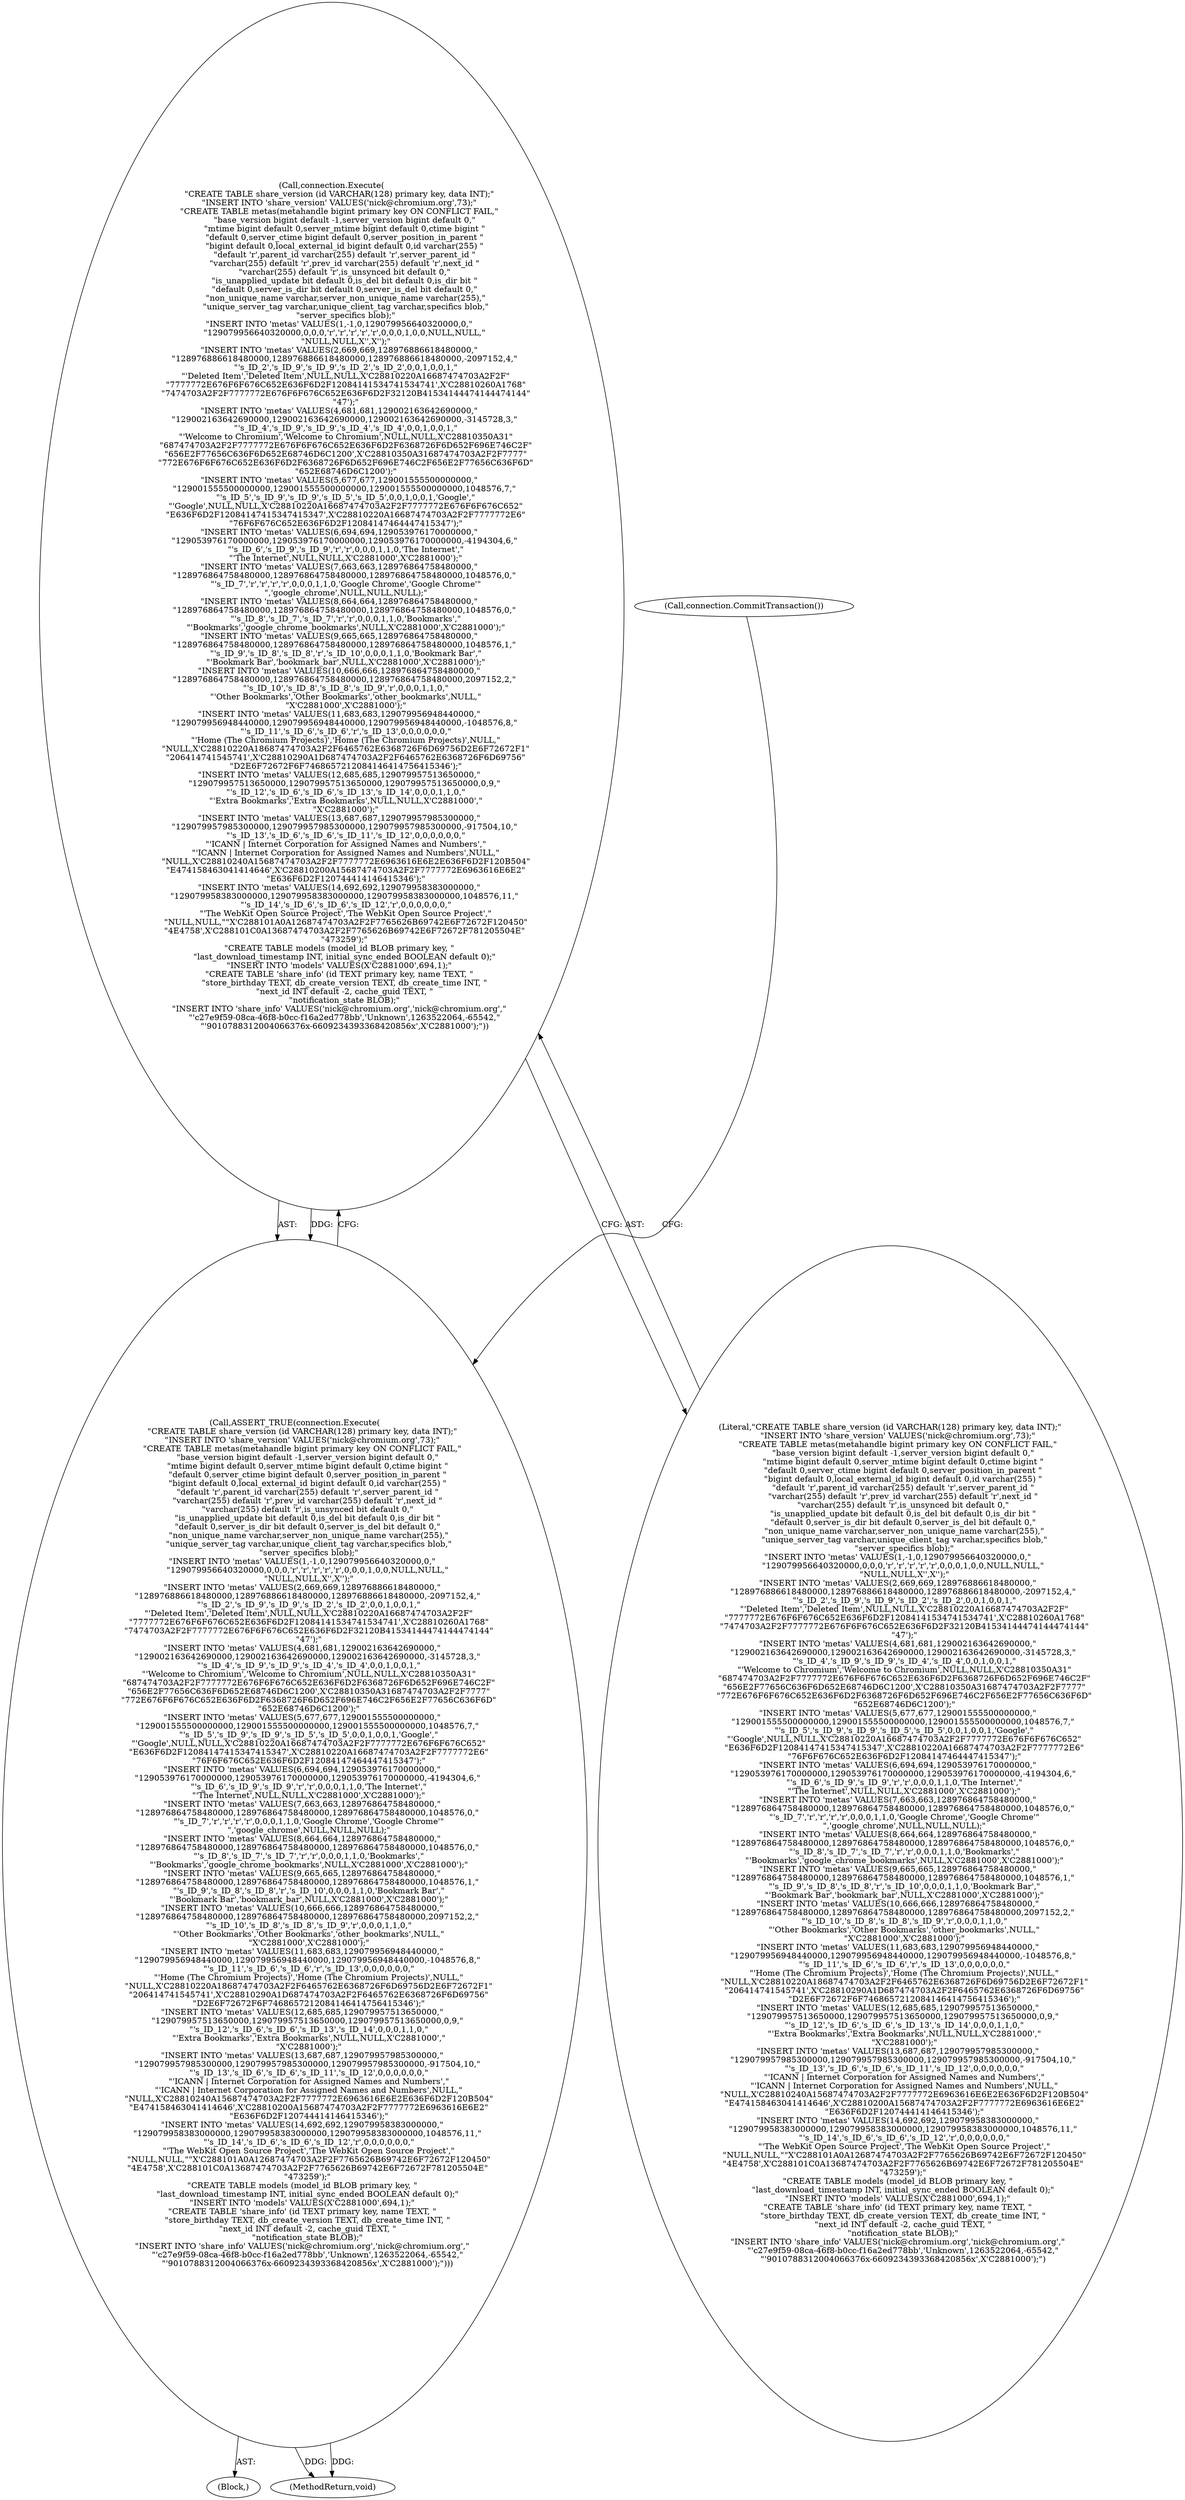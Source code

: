 digraph "0_Chrome_19190765882e272a6a2162c89acdb29110f7e3cf_36@API" {
"1000109" [label="(Call,connection.Execute(\n      \"CREATE TABLE share_version (id VARCHAR(128) primary key, data INT);\"\n      \"INSERT INTO 'share_version' VALUES('nick@chromium.org',73);\"\n      \"CREATE TABLE metas(metahandle bigint primary key ON CONFLICT FAIL,\"\n          \"base_version bigint default -1,server_version bigint default 0,\"\n          \"mtime bigint default 0,server_mtime bigint default 0,ctime bigint \"\n          \"default 0,server_ctime bigint default 0,server_position_in_parent \"\n          \"bigint default 0,local_external_id bigint default 0,id varchar(255) \"\n          \"default 'r',parent_id varchar(255) default 'r',server_parent_id \"\n          \"varchar(255) default 'r',prev_id varchar(255) default 'r',next_id \"\n          \"varchar(255) default 'r',is_unsynced bit default 0,\"\n          \"is_unapplied_update bit default 0,is_del bit default 0,is_dir bit \"\n          \"default 0,server_is_dir bit default 0,server_is_del bit default 0,\"\n           \"non_unique_name varchar,server_non_unique_name varchar(255),\"\n           \"unique_server_tag varchar,unique_client_tag varchar,specifics blob,\"\n           \"server_specifics blob);\"\n      \"INSERT INTO 'metas' VALUES(1,-1,0,129079956640320000,0,\"\n          \"129079956640320000,0,0,0,'r','r','r','r','r',0,0,0,1,0,0,NULL,NULL,\"\n           \"NULL,NULL,X'',X'');\"\n      \"INSERT INTO 'metas' VALUES(2,669,669,128976886618480000,\"\n          \"128976886618480000,128976886618480000,128976886618480000,-2097152,4,\"\n           \"'s_ID_2','s_ID_9','s_ID_9','s_ID_2','s_ID_2',0,0,1,0,0,1,\"\n           \"'Deleted Item','Deleted Item',NULL,NULL,X'C28810220A16687474703A2F2F\"\n           \"7777772E676F6F676C652E636F6D2F12084141534741534741',X'C28810260A1768\"\n           \"7474703A2F2F7777772E676F6F676C652E636F6D2F32120B41534144474144474144\"\n           \"47');\"\n      \"INSERT INTO 'metas' VALUES(4,681,681,129002163642690000,\"\n          \"129002163642690000,129002163642690000,129002163642690000,-3145728,3,\"\n           \"'s_ID_4','s_ID_9','s_ID_9','s_ID_4','s_ID_4',0,0,1,0,0,1,\"\n           \"'Welcome to Chromium','Welcome to Chromium',NULL,NULL,X'C28810350A31\"\n           \"687474703A2F2F7777772E676F6F676C652E636F6D2F6368726F6D652F696E746C2F\"\n           \"656E2F77656C636F6D652E68746D6C1200',X'C28810350A31687474703A2F2F7777\"\n           \"772E676F6F676C652E636F6D2F6368726F6D652F696E746C2F656E2F77656C636F6D\"\n           \"652E68746D6C1200');\"\n      \"INSERT INTO 'metas' VALUES(5,677,677,129001555500000000,\"\n          \"129001555500000000,129001555500000000,129001555500000000,1048576,7,\"\n           \"'s_ID_5','s_ID_9','s_ID_9','s_ID_5','s_ID_5',0,0,1,0,0,1,'Google',\"\n           \"'Google',NULL,NULL,X'C28810220A16687474703A2F2F7777772E676F6F676C652\"\n           \"E636F6D2F12084147415347415347',X'C28810220A16687474703A2F2F7777772E6\"\n           \"76F6F676C652E636F6D2F12084147464447415347');\"\n      \"INSERT INTO 'metas' VALUES(6,694,694,129053976170000000,\"\n          \"129053976170000000,129053976170000000,129053976170000000,-4194304,6,\"\n           \"'s_ID_6','s_ID_9','s_ID_9','r','r',0,0,0,1,1,0,'The Internet',\"\n           \"'The Internet',NULL,NULL,X'C2881000',X'C2881000');\"\n      \"INSERT INTO 'metas' VALUES(7,663,663,128976864758480000,\"\n          \"128976864758480000,128976864758480000,128976864758480000,1048576,0,\"\n           \"'s_ID_7','r','r','r','r',0,0,0,1,1,0,'Google Chrome','Google Chrome'\"\n           \",'google_chrome',NULL,NULL,NULL);\"\n      \"INSERT INTO 'metas' VALUES(8,664,664,128976864758480000,\"\n          \"128976864758480000,128976864758480000,128976864758480000,1048576,0,\"\n           \"'s_ID_8','s_ID_7','s_ID_7','r','r',0,0,0,1,1,0,'Bookmarks',\"\n           \"'Bookmarks','google_chrome_bookmarks',NULL,X'C2881000',X'C2881000');\"\n      \"INSERT INTO 'metas' VALUES(9,665,665,128976864758480000,\"\n          \"128976864758480000,128976864758480000,128976864758480000,1048576,1,\"\n           \"'s_ID_9','s_ID_8','s_ID_8','r','s_ID_10',0,0,0,1,1,0,'Bookmark Bar',\"\n           \"'Bookmark Bar','bookmark_bar',NULL,X'C2881000',X'C2881000');\"\n      \"INSERT INTO 'metas' VALUES(10,666,666,128976864758480000,\"\n          \"128976864758480000,128976864758480000,128976864758480000,2097152,2,\"\n           \"'s_ID_10','s_ID_8','s_ID_8','s_ID_9','r',0,0,0,1,1,0,\"\n           \"'Other Bookmarks','Other Bookmarks','other_bookmarks',NULL,\"\n           \"X'C2881000',X'C2881000');\"\n      \"INSERT INTO 'metas' VALUES(11,683,683,129079956948440000,\"\n          \"129079956948440000,129079956948440000,129079956948440000,-1048576,8,\"\n           \"'s_ID_11','s_ID_6','s_ID_6','r','s_ID_13',0,0,0,0,0,0,\"\n           \"'Home (The Chromium Projects)','Home (The Chromium Projects)',NULL,\"\n           \"NULL,X'C28810220A18687474703A2F2F6465762E6368726F6D69756D2E6F72672F1\"\n           \"206414741545741',X'C28810290A1D687474703A2F2F6465762E6368726F6D69756\"\n           \"D2E6F72672F6F7468657212084146414756415346');\"\n      \"INSERT INTO 'metas' VALUES(12,685,685,129079957513650000,\"\n          \"129079957513650000,129079957513650000,129079957513650000,0,9,\"\n           \"'s_ID_12','s_ID_6','s_ID_6','s_ID_13','s_ID_14',0,0,0,1,1,0,\"\n           \"'Extra Bookmarks','Extra Bookmarks',NULL,NULL,X'C2881000',\"\n           \"X'C2881000');\"\n      \"INSERT INTO 'metas' VALUES(13,687,687,129079957985300000,\"\n          \"129079957985300000,129079957985300000,129079957985300000,-917504,10,\"\n           \"'s_ID_13','s_ID_6','s_ID_6','s_ID_11','s_ID_12',0,0,0,0,0,0,\"\n           \"'ICANN | Internet Corporation for Assigned Names and Numbers',\"\n           \"'ICANN | Internet Corporation for Assigned Names and Numbers',NULL,\"\n           \"NULL,X'C28810240A15687474703A2F2F7777772E6963616E6E2E636F6D2F120B504\"\n           \"E474158463041414646',X'C28810200A15687474703A2F2F7777772E6963616E6E2\"\n           \"E636F6D2F120744414146415346');\"\n      \"INSERT INTO 'metas' VALUES(14,692,692,129079958383000000,\"\n          \"129079958383000000,129079958383000000,129079958383000000,1048576,11,\"\n           \"'s_ID_14','s_ID_6','s_ID_6','s_ID_12','r',0,0,0,0,0,0,\"\n           \"'The WebKit Open Source Project','The WebKit Open Source Project',\"\n           \"NULL,NULL,\"\"X'C288101A0A12687474703A2F2F7765626B69742E6F72672F120450\"\n          \"4E4758',X'C288101C0A13687474703A2F2F7765626B69742E6F72672F781205504E\"\n          \"473259');\"\n      \"CREATE TABLE models (model_id BLOB primary key, \"\n          \"last_download_timestamp INT, initial_sync_ended BOOLEAN default 0);\"\n      \"INSERT INTO 'models' VALUES(X'C2881000',694,1);\"\n      \"CREATE TABLE 'share_info' (id TEXT primary key, name TEXT, \"\n          \"store_birthday TEXT, db_create_version TEXT, db_create_time INT, \"\n          \"next_id INT default -2, cache_guid TEXT, \"\n          \"notification_state BLOB);\"\n      \"INSERT INTO 'share_info' VALUES('nick@chromium.org','nick@chromium.org',\"\n          \"'c27e9f59-08ca-46f8-b0cc-f16a2ed778bb','Unknown',1263522064,-65542,\"\n          \"'9010788312004066376x-6609234393368420856x',X'C2881000');\"))"];
"1000108" [label="(Call,ASSERT_TRUE(connection.Execute(\n      \"CREATE TABLE share_version (id VARCHAR(128) primary key, data INT);\"\n      \"INSERT INTO 'share_version' VALUES('nick@chromium.org',73);\"\n      \"CREATE TABLE metas(metahandle bigint primary key ON CONFLICT FAIL,\"\n          \"base_version bigint default -1,server_version bigint default 0,\"\n          \"mtime bigint default 0,server_mtime bigint default 0,ctime bigint \"\n          \"default 0,server_ctime bigint default 0,server_position_in_parent \"\n          \"bigint default 0,local_external_id bigint default 0,id varchar(255) \"\n          \"default 'r',parent_id varchar(255) default 'r',server_parent_id \"\n          \"varchar(255) default 'r',prev_id varchar(255) default 'r',next_id \"\n          \"varchar(255) default 'r',is_unsynced bit default 0,\"\n          \"is_unapplied_update bit default 0,is_del bit default 0,is_dir bit \"\n          \"default 0,server_is_dir bit default 0,server_is_del bit default 0,\"\n           \"non_unique_name varchar,server_non_unique_name varchar(255),\"\n           \"unique_server_tag varchar,unique_client_tag varchar,specifics blob,\"\n           \"server_specifics blob);\"\n      \"INSERT INTO 'metas' VALUES(1,-1,0,129079956640320000,0,\"\n          \"129079956640320000,0,0,0,'r','r','r','r','r',0,0,0,1,0,0,NULL,NULL,\"\n           \"NULL,NULL,X'',X'');\"\n      \"INSERT INTO 'metas' VALUES(2,669,669,128976886618480000,\"\n          \"128976886618480000,128976886618480000,128976886618480000,-2097152,4,\"\n           \"'s_ID_2','s_ID_9','s_ID_9','s_ID_2','s_ID_2',0,0,1,0,0,1,\"\n           \"'Deleted Item','Deleted Item',NULL,NULL,X'C28810220A16687474703A2F2F\"\n           \"7777772E676F6F676C652E636F6D2F12084141534741534741',X'C28810260A1768\"\n           \"7474703A2F2F7777772E676F6F676C652E636F6D2F32120B41534144474144474144\"\n           \"47');\"\n      \"INSERT INTO 'metas' VALUES(4,681,681,129002163642690000,\"\n          \"129002163642690000,129002163642690000,129002163642690000,-3145728,3,\"\n           \"'s_ID_4','s_ID_9','s_ID_9','s_ID_4','s_ID_4',0,0,1,0,0,1,\"\n           \"'Welcome to Chromium','Welcome to Chromium',NULL,NULL,X'C28810350A31\"\n           \"687474703A2F2F7777772E676F6F676C652E636F6D2F6368726F6D652F696E746C2F\"\n           \"656E2F77656C636F6D652E68746D6C1200',X'C28810350A31687474703A2F2F7777\"\n           \"772E676F6F676C652E636F6D2F6368726F6D652F696E746C2F656E2F77656C636F6D\"\n           \"652E68746D6C1200');\"\n      \"INSERT INTO 'metas' VALUES(5,677,677,129001555500000000,\"\n          \"129001555500000000,129001555500000000,129001555500000000,1048576,7,\"\n           \"'s_ID_5','s_ID_9','s_ID_9','s_ID_5','s_ID_5',0,0,1,0,0,1,'Google',\"\n           \"'Google',NULL,NULL,X'C28810220A16687474703A2F2F7777772E676F6F676C652\"\n           \"E636F6D2F12084147415347415347',X'C28810220A16687474703A2F2F7777772E6\"\n           \"76F6F676C652E636F6D2F12084147464447415347');\"\n      \"INSERT INTO 'metas' VALUES(6,694,694,129053976170000000,\"\n          \"129053976170000000,129053976170000000,129053976170000000,-4194304,6,\"\n           \"'s_ID_6','s_ID_9','s_ID_9','r','r',0,0,0,1,1,0,'The Internet',\"\n           \"'The Internet',NULL,NULL,X'C2881000',X'C2881000');\"\n      \"INSERT INTO 'metas' VALUES(7,663,663,128976864758480000,\"\n          \"128976864758480000,128976864758480000,128976864758480000,1048576,0,\"\n           \"'s_ID_7','r','r','r','r',0,0,0,1,1,0,'Google Chrome','Google Chrome'\"\n           \",'google_chrome',NULL,NULL,NULL);\"\n      \"INSERT INTO 'metas' VALUES(8,664,664,128976864758480000,\"\n          \"128976864758480000,128976864758480000,128976864758480000,1048576,0,\"\n           \"'s_ID_8','s_ID_7','s_ID_7','r','r',0,0,0,1,1,0,'Bookmarks',\"\n           \"'Bookmarks','google_chrome_bookmarks',NULL,X'C2881000',X'C2881000');\"\n      \"INSERT INTO 'metas' VALUES(9,665,665,128976864758480000,\"\n          \"128976864758480000,128976864758480000,128976864758480000,1048576,1,\"\n           \"'s_ID_9','s_ID_8','s_ID_8','r','s_ID_10',0,0,0,1,1,0,'Bookmark Bar',\"\n           \"'Bookmark Bar','bookmark_bar',NULL,X'C2881000',X'C2881000');\"\n      \"INSERT INTO 'metas' VALUES(10,666,666,128976864758480000,\"\n          \"128976864758480000,128976864758480000,128976864758480000,2097152,2,\"\n           \"'s_ID_10','s_ID_8','s_ID_8','s_ID_9','r',0,0,0,1,1,0,\"\n           \"'Other Bookmarks','Other Bookmarks','other_bookmarks',NULL,\"\n           \"X'C2881000',X'C2881000');\"\n      \"INSERT INTO 'metas' VALUES(11,683,683,129079956948440000,\"\n          \"129079956948440000,129079956948440000,129079956948440000,-1048576,8,\"\n           \"'s_ID_11','s_ID_6','s_ID_6','r','s_ID_13',0,0,0,0,0,0,\"\n           \"'Home (The Chromium Projects)','Home (The Chromium Projects)',NULL,\"\n           \"NULL,X'C28810220A18687474703A2F2F6465762E6368726F6D69756D2E6F72672F1\"\n           \"206414741545741',X'C28810290A1D687474703A2F2F6465762E6368726F6D69756\"\n           \"D2E6F72672F6F7468657212084146414756415346');\"\n      \"INSERT INTO 'metas' VALUES(12,685,685,129079957513650000,\"\n          \"129079957513650000,129079957513650000,129079957513650000,0,9,\"\n           \"'s_ID_12','s_ID_6','s_ID_6','s_ID_13','s_ID_14',0,0,0,1,1,0,\"\n           \"'Extra Bookmarks','Extra Bookmarks',NULL,NULL,X'C2881000',\"\n           \"X'C2881000');\"\n      \"INSERT INTO 'metas' VALUES(13,687,687,129079957985300000,\"\n          \"129079957985300000,129079957985300000,129079957985300000,-917504,10,\"\n           \"'s_ID_13','s_ID_6','s_ID_6','s_ID_11','s_ID_12',0,0,0,0,0,0,\"\n           \"'ICANN | Internet Corporation for Assigned Names and Numbers',\"\n           \"'ICANN | Internet Corporation for Assigned Names and Numbers',NULL,\"\n           \"NULL,X'C28810240A15687474703A2F2F7777772E6963616E6E2E636F6D2F120B504\"\n           \"E474158463041414646',X'C28810200A15687474703A2F2F7777772E6963616E6E2\"\n           \"E636F6D2F120744414146415346');\"\n      \"INSERT INTO 'metas' VALUES(14,692,692,129079958383000000,\"\n          \"129079958383000000,129079958383000000,129079958383000000,1048576,11,\"\n           \"'s_ID_14','s_ID_6','s_ID_6','s_ID_12','r',0,0,0,0,0,0,\"\n           \"'The WebKit Open Source Project','The WebKit Open Source Project',\"\n           \"NULL,NULL,\"\"X'C288101A0A12687474703A2F2F7765626B69742E6F72672F120450\"\n          \"4E4758',X'C288101C0A13687474703A2F2F7765626B69742E6F72672F781205504E\"\n          \"473259');\"\n      \"CREATE TABLE models (model_id BLOB primary key, \"\n          \"last_download_timestamp INT, initial_sync_ended BOOLEAN default 0);\"\n      \"INSERT INTO 'models' VALUES(X'C2881000',694,1);\"\n      \"CREATE TABLE 'share_info' (id TEXT primary key, name TEXT, \"\n          \"store_birthday TEXT, db_create_version TEXT, db_create_time INT, \"\n          \"next_id INT default -2, cache_guid TEXT, \"\n          \"notification_state BLOB);\"\n      \"INSERT INTO 'share_info' VALUES('nick@chromium.org','nick@chromium.org',\"\n          \"'c27e9f59-08ca-46f8-b0cc-f16a2ed778bb','Unknown',1263522064,-65542,\"\n          \"'9010788312004066376x-6609234393368420856x',X'C2881000');\")))"];
"1000101" [label="(Block,)"];
"1000112" [label="(Call,connection.CommitTransaction())"];
"1000109" [label="(Call,connection.Execute(\n      \"CREATE TABLE share_version (id VARCHAR(128) primary key, data INT);\"\n      \"INSERT INTO 'share_version' VALUES('nick@chromium.org',73);\"\n      \"CREATE TABLE metas(metahandle bigint primary key ON CONFLICT FAIL,\"\n          \"base_version bigint default -1,server_version bigint default 0,\"\n          \"mtime bigint default 0,server_mtime bigint default 0,ctime bigint \"\n          \"default 0,server_ctime bigint default 0,server_position_in_parent \"\n          \"bigint default 0,local_external_id bigint default 0,id varchar(255) \"\n          \"default 'r',parent_id varchar(255) default 'r',server_parent_id \"\n          \"varchar(255) default 'r',prev_id varchar(255) default 'r',next_id \"\n          \"varchar(255) default 'r',is_unsynced bit default 0,\"\n          \"is_unapplied_update bit default 0,is_del bit default 0,is_dir bit \"\n          \"default 0,server_is_dir bit default 0,server_is_del bit default 0,\"\n           \"non_unique_name varchar,server_non_unique_name varchar(255),\"\n           \"unique_server_tag varchar,unique_client_tag varchar,specifics blob,\"\n           \"server_specifics blob);\"\n      \"INSERT INTO 'metas' VALUES(1,-1,0,129079956640320000,0,\"\n          \"129079956640320000,0,0,0,'r','r','r','r','r',0,0,0,1,0,0,NULL,NULL,\"\n           \"NULL,NULL,X'',X'');\"\n      \"INSERT INTO 'metas' VALUES(2,669,669,128976886618480000,\"\n          \"128976886618480000,128976886618480000,128976886618480000,-2097152,4,\"\n           \"'s_ID_2','s_ID_9','s_ID_9','s_ID_2','s_ID_2',0,0,1,0,0,1,\"\n           \"'Deleted Item','Deleted Item',NULL,NULL,X'C28810220A16687474703A2F2F\"\n           \"7777772E676F6F676C652E636F6D2F12084141534741534741',X'C28810260A1768\"\n           \"7474703A2F2F7777772E676F6F676C652E636F6D2F32120B41534144474144474144\"\n           \"47');\"\n      \"INSERT INTO 'metas' VALUES(4,681,681,129002163642690000,\"\n          \"129002163642690000,129002163642690000,129002163642690000,-3145728,3,\"\n           \"'s_ID_4','s_ID_9','s_ID_9','s_ID_4','s_ID_4',0,0,1,0,0,1,\"\n           \"'Welcome to Chromium','Welcome to Chromium',NULL,NULL,X'C28810350A31\"\n           \"687474703A2F2F7777772E676F6F676C652E636F6D2F6368726F6D652F696E746C2F\"\n           \"656E2F77656C636F6D652E68746D6C1200',X'C28810350A31687474703A2F2F7777\"\n           \"772E676F6F676C652E636F6D2F6368726F6D652F696E746C2F656E2F77656C636F6D\"\n           \"652E68746D6C1200');\"\n      \"INSERT INTO 'metas' VALUES(5,677,677,129001555500000000,\"\n          \"129001555500000000,129001555500000000,129001555500000000,1048576,7,\"\n           \"'s_ID_5','s_ID_9','s_ID_9','s_ID_5','s_ID_5',0,0,1,0,0,1,'Google',\"\n           \"'Google',NULL,NULL,X'C28810220A16687474703A2F2F7777772E676F6F676C652\"\n           \"E636F6D2F12084147415347415347',X'C28810220A16687474703A2F2F7777772E6\"\n           \"76F6F676C652E636F6D2F12084147464447415347');\"\n      \"INSERT INTO 'metas' VALUES(6,694,694,129053976170000000,\"\n          \"129053976170000000,129053976170000000,129053976170000000,-4194304,6,\"\n           \"'s_ID_6','s_ID_9','s_ID_9','r','r',0,0,0,1,1,0,'The Internet',\"\n           \"'The Internet',NULL,NULL,X'C2881000',X'C2881000');\"\n      \"INSERT INTO 'metas' VALUES(7,663,663,128976864758480000,\"\n          \"128976864758480000,128976864758480000,128976864758480000,1048576,0,\"\n           \"'s_ID_7','r','r','r','r',0,0,0,1,1,0,'Google Chrome','Google Chrome'\"\n           \",'google_chrome',NULL,NULL,NULL);\"\n      \"INSERT INTO 'metas' VALUES(8,664,664,128976864758480000,\"\n          \"128976864758480000,128976864758480000,128976864758480000,1048576,0,\"\n           \"'s_ID_8','s_ID_7','s_ID_7','r','r',0,0,0,1,1,0,'Bookmarks',\"\n           \"'Bookmarks','google_chrome_bookmarks',NULL,X'C2881000',X'C2881000');\"\n      \"INSERT INTO 'metas' VALUES(9,665,665,128976864758480000,\"\n          \"128976864758480000,128976864758480000,128976864758480000,1048576,1,\"\n           \"'s_ID_9','s_ID_8','s_ID_8','r','s_ID_10',0,0,0,1,1,0,'Bookmark Bar',\"\n           \"'Bookmark Bar','bookmark_bar',NULL,X'C2881000',X'C2881000');\"\n      \"INSERT INTO 'metas' VALUES(10,666,666,128976864758480000,\"\n          \"128976864758480000,128976864758480000,128976864758480000,2097152,2,\"\n           \"'s_ID_10','s_ID_8','s_ID_8','s_ID_9','r',0,0,0,1,1,0,\"\n           \"'Other Bookmarks','Other Bookmarks','other_bookmarks',NULL,\"\n           \"X'C2881000',X'C2881000');\"\n      \"INSERT INTO 'metas' VALUES(11,683,683,129079956948440000,\"\n          \"129079956948440000,129079956948440000,129079956948440000,-1048576,8,\"\n           \"'s_ID_11','s_ID_6','s_ID_6','r','s_ID_13',0,0,0,0,0,0,\"\n           \"'Home (The Chromium Projects)','Home (The Chromium Projects)',NULL,\"\n           \"NULL,X'C28810220A18687474703A2F2F6465762E6368726F6D69756D2E6F72672F1\"\n           \"206414741545741',X'C28810290A1D687474703A2F2F6465762E6368726F6D69756\"\n           \"D2E6F72672F6F7468657212084146414756415346');\"\n      \"INSERT INTO 'metas' VALUES(12,685,685,129079957513650000,\"\n          \"129079957513650000,129079957513650000,129079957513650000,0,9,\"\n           \"'s_ID_12','s_ID_6','s_ID_6','s_ID_13','s_ID_14',0,0,0,1,1,0,\"\n           \"'Extra Bookmarks','Extra Bookmarks',NULL,NULL,X'C2881000',\"\n           \"X'C2881000');\"\n      \"INSERT INTO 'metas' VALUES(13,687,687,129079957985300000,\"\n          \"129079957985300000,129079957985300000,129079957985300000,-917504,10,\"\n           \"'s_ID_13','s_ID_6','s_ID_6','s_ID_11','s_ID_12',0,0,0,0,0,0,\"\n           \"'ICANN | Internet Corporation for Assigned Names and Numbers',\"\n           \"'ICANN | Internet Corporation for Assigned Names and Numbers',NULL,\"\n           \"NULL,X'C28810240A15687474703A2F2F7777772E6963616E6E2E636F6D2F120B504\"\n           \"E474158463041414646',X'C28810200A15687474703A2F2F7777772E6963616E6E2\"\n           \"E636F6D2F120744414146415346');\"\n      \"INSERT INTO 'metas' VALUES(14,692,692,129079958383000000,\"\n          \"129079958383000000,129079958383000000,129079958383000000,1048576,11,\"\n           \"'s_ID_14','s_ID_6','s_ID_6','s_ID_12','r',0,0,0,0,0,0,\"\n           \"'The WebKit Open Source Project','The WebKit Open Source Project',\"\n           \"NULL,NULL,\"\"X'C288101A0A12687474703A2F2F7765626B69742E6F72672F120450\"\n          \"4E4758',X'C288101C0A13687474703A2F2F7765626B69742E6F72672F781205504E\"\n          \"473259');\"\n      \"CREATE TABLE models (model_id BLOB primary key, \"\n          \"last_download_timestamp INT, initial_sync_ended BOOLEAN default 0);\"\n      \"INSERT INTO 'models' VALUES(X'C2881000',694,1);\"\n      \"CREATE TABLE 'share_info' (id TEXT primary key, name TEXT, \"\n          \"store_birthday TEXT, db_create_version TEXT, db_create_time INT, \"\n          \"next_id INT default -2, cache_guid TEXT, \"\n          \"notification_state BLOB);\"\n      \"INSERT INTO 'share_info' VALUES('nick@chromium.org','nick@chromium.org',\"\n          \"'c27e9f59-08ca-46f8-b0cc-f16a2ed778bb','Unknown',1263522064,-65542,\"\n          \"'9010788312004066376x-6609234393368420856x',X'C2881000');\"))"];
"1000108" [label="(Call,ASSERT_TRUE(connection.Execute(\n      \"CREATE TABLE share_version (id VARCHAR(128) primary key, data INT);\"\n      \"INSERT INTO 'share_version' VALUES('nick@chromium.org',73);\"\n      \"CREATE TABLE metas(metahandle bigint primary key ON CONFLICT FAIL,\"\n          \"base_version bigint default -1,server_version bigint default 0,\"\n          \"mtime bigint default 0,server_mtime bigint default 0,ctime bigint \"\n          \"default 0,server_ctime bigint default 0,server_position_in_parent \"\n          \"bigint default 0,local_external_id bigint default 0,id varchar(255) \"\n          \"default 'r',parent_id varchar(255) default 'r',server_parent_id \"\n          \"varchar(255) default 'r',prev_id varchar(255) default 'r',next_id \"\n          \"varchar(255) default 'r',is_unsynced bit default 0,\"\n          \"is_unapplied_update bit default 0,is_del bit default 0,is_dir bit \"\n          \"default 0,server_is_dir bit default 0,server_is_del bit default 0,\"\n           \"non_unique_name varchar,server_non_unique_name varchar(255),\"\n           \"unique_server_tag varchar,unique_client_tag varchar,specifics blob,\"\n           \"server_specifics blob);\"\n      \"INSERT INTO 'metas' VALUES(1,-1,0,129079956640320000,0,\"\n          \"129079956640320000,0,0,0,'r','r','r','r','r',0,0,0,1,0,0,NULL,NULL,\"\n           \"NULL,NULL,X'',X'');\"\n      \"INSERT INTO 'metas' VALUES(2,669,669,128976886618480000,\"\n          \"128976886618480000,128976886618480000,128976886618480000,-2097152,4,\"\n           \"'s_ID_2','s_ID_9','s_ID_9','s_ID_2','s_ID_2',0,0,1,0,0,1,\"\n           \"'Deleted Item','Deleted Item',NULL,NULL,X'C28810220A16687474703A2F2F\"\n           \"7777772E676F6F676C652E636F6D2F12084141534741534741',X'C28810260A1768\"\n           \"7474703A2F2F7777772E676F6F676C652E636F6D2F32120B41534144474144474144\"\n           \"47');\"\n      \"INSERT INTO 'metas' VALUES(4,681,681,129002163642690000,\"\n          \"129002163642690000,129002163642690000,129002163642690000,-3145728,3,\"\n           \"'s_ID_4','s_ID_9','s_ID_9','s_ID_4','s_ID_4',0,0,1,0,0,1,\"\n           \"'Welcome to Chromium','Welcome to Chromium',NULL,NULL,X'C28810350A31\"\n           \"687474703A2F2F7777772E676F6F676C652E636F6D2F6368726F6D652F696E746C2F\"\n           \"656E2F77656C636F6D652E68746D6C1200',X'C28810350A31687474703A2F2F7777\"\n           \"772E676F6F676C652E636F6D2F6368726F6D652F696E746C2F656E2F77656C636F6D\"\n           \"652E68746D6C1200');\"\n      \"INSERT INTO 'metas' VALUES(5,677,677,129001555500000000,\"\n          \"129001555500000000,129001555500000000,129001555500000000,1048576,7,\"\n           \"'s_ID_5','s_ID_9','s_ID_9','s_ID_5','s_ID_5',0,0,1,0,0,1,'Google',\"\n           \"'Google',NULL,NULL,X'C28810220A16687474703A2F2F7777772E676F6F676C652\"\n           \"E636F6D2F12084147415347415347',X'C28810220A16687474703A2F2F7777772E6\"\n           \"76F6F676C652E636F6D2F12084147464447415347');\"\n      \"INSERT INTO 'metas' VALUES(6,694,694,129053976170000000,\"\n          \"129053976170000000,129053976170000000,129053976170000000,-4194304,6,\"\n           \"'s_ID_6','s_ID_9','s_ID_9','r','r',0,0,0,1,1,0,'The Internet',\"\n           \"'The Internet',NULL,NULL,X'C2881000',X'C2881000');\"\n      \"INSERT INTO 'metas' VALUES(7,663,663,128976864758480000,\"\n          \"128976864758480000,128976864758480000,128976864758480000,1048576,0,\"\n           \"'s_ID_7','r','r','r','r',0,0,0,1,1,0,'Google Chrome','Google Chrome'\"\n           \",'google_chrome',NULL,NULL,NULL);\"\n      \"INSERT INTO 'metas' VALUES(8,664,664,128976864758480000,\"\n          \"128976864758480000,128976864758480000,128976864758480000,1048576,0,\"\n           \"'s_ID_8','s_ID_7','s_ID_7','r','r',0,0,0,1,1,0,'Bookmarks',\"\n           \"'Bookmarks','google_chrome_bookmarks',NULL,X'C2881000',X'C2881000');\"\n      \"INSERT INTO 'metas' VALUES(9,665,665,128976864758480000,\"\n          \"128976864758480000,128976864758480000,128976864758480000,1048576,1,\"\n           \"'s_ID_9','s_ID_8','s_ID_8','r','s_ID_10',0,0,0,1,1,0,'Bookmark Bar',\"\n           \"'Bookmark Bar','bookmark_bar',NULL,X'C2881000',X'C2881000');\"\n      \"INSERT INTO 'metas' VALUES(10,666,666,128976864758480000,\"\n          \"128976864758480000,128976864758480000,128976864758480000,2097152,2,\"\n           \"'s_ID_10','s_ID_8','s_ID_8','s_ID_9','r',0,0,0,1,1,0,\"\n           \"'Other Bookmarks','Other Bookmarks','other_bookmarks',NULL,\"\n           \"X'C2881000',X'C2881000');\"\n      \"INSERT INTO 'metas' VALUES(11,683,683,129079956948440000,\"\n          \"129079956948440000,129079956948440000,129079956948440000,-1048576,8,\"\n           \"'s_ID_11','s_ID_6','s_ID_6','r','s_ID_13',0,0,0,0,0,0,\"\n           \"'Home (The Chromium Projects)','Home (The Chromium Projects)',NULL,\"\n           \"NULL,X'C28810220A18687474703A2F2F6465762E6368726F6D69756D2E6F72672F1\"\n           \"206414741545741',X'C28810290A1D687474703A2F2F6465762E6368726F6D69756\"\n           \"D2E6F72672F6F7468657212084146414756415346');\"\n      \"INSERT INTO 'metas' VALUES(12,685,685,129079957513650000,\"\n          \"129079957513650000,129079957513650000,129079957513650000,0,9,\"\n           \"'s_ID_12','s_ID_6','s_ID_6','s_ID_13','s_ID_14',0,0,0,1,1,0,\"\n           \"'Extra Bookmarks','Extra Bookmarks',NULL,NULL,X'C2881000',\"\n           \"X'C2881000');\"\n      \"INSERT INTO 'metas' VALUES(13,687,687,129079957985300000,\"\n          \"129079957985300000,129079957985300000,129079957985300000,-917504,10,\"\n           \"'s_ID_13','s_ID_6','s_ID_6','s_ID_11','s_ID_12',0,0,0,0,0,0,\"\n           \"'ICANN | Internet Corporation for Assigned Names and Numbers',\"\n           \"'ICANN | Internet Corporation for Assigned Names and Numbers',NULL,\"\n           \"NULL,X'C28810240A15687474703A2F2F7777772E6963616E6E2E636F6D2F120B504\"\n           \"E474158463041414646',X'C28810200A15687474703A2F2F7777772E6963616E6E2\"\n           \"E636F6D2F120744414146415346');\"\n      \"INSERT INTO 'metas' VALUES(14,692,692,129079958383000000,\"\n          \"129079958383000000,129079958383000000,129079958383000000,1048576,11,\"\n           \"'s_ID_14','s_ID_6','s_ID_6','s_ID_12','r',0,0,0,0,0,0,\"\n           \"'The WebKit Open Source Project','The WebKit Open Source Project',\"\n           \"NULL,NULL,\"\"X'C288101A0A12687474703A2F2F7765626B69742E6F72672F120450\"\n          \"4E4758',X'C288101C0A13687474703A2F2F7765626B69742E6F72672F781205504E\"\n          \"473259');\"\n      \"CREATE TABLE models (model_id BLOB primary key, \"\n          \"last_download_timestamp INT, initial_sync_ended BOOLEAN default 0);\"\n      \"INSERT INTO 'models' VALUES(X'C2881000',694,1);\"\n      \"CREATE TABLE 'share_info' (id TEXT primary key, name TEXT, \"\n          \"store_birthday TEXT, db_create_version TEXT, db_create_time INT, \"\n          \"next_id INT default -2, cache_guid TEXT, \"\n          \"notification_state BLOB);\"\n      \"INSERT INTO 'share_info' VALUES('nick@chromium.org','nick@chromium.org',\"\n          \"'c27e9f59-08ca-46f8-b0cc-f16a2ed778bb','Unknown',1263522064,-65542,\"\n          \"'9010788312004066376x-6609234393368420856x',X'C2881000');\")))"];
"1000110" [label="(Literal,\"CREATE TABLE share_version (id VARCHAR(128) primary key, data INT);\"\n      \"INSERT INTO 'share_version' VALUES('nick@chromium.org',73);\"\n      \"CREATE TABLE metas(metahandle bigint primary key ON CONFLICT FAIL,\"\n          \"base_version bigint default -1,server_version bigint default 0,\"\n          \"mtime bigint default 0,server_mtime bigint default 0,ctime bigint \"\n          \"default 0,server_ctime bigint default 0,server_position_in_parent \"\n          \"bigint default 0,local_external_id bigint default 0,id varchar(255) \"\n          \"default 'r',parent_id varchar(255) default 'r',server_parent_id \"\n          \"varchar(255) default 'r',prev_id varchar(255) default 'r',next_id \"\n          \"varchar(255) default 'r',is_unsynced bit default 0,\"\n          \"is_unapplied_update bit default 0,is_del bit default 0,is_dir bit \"\n          \"default 0,server_is_dir bit default 0,server_is_del bit default 0,\"\n           \"non_unique_name varchar,server_non_unique_name varchar(255),\"\n           \"unique_server_tag varchar,unique_client_tag varchar,specifics blob,\"\n           \"server_specifics blob);\"\n      \"INSERT INTO 'metas' VALUES(1,-1,0,129079956640320000,0,\"\n          \"129079956640320000,0,0,0,'r','r','r','r','r',0,0,0,1,0,0,NULL,NULL,\"\n           \"NULL,NULL,X'',X'');\"\n      \"INSERT INTO 'metas' VALUES(2,669,669,128976886618480000,\"\n          \"128976886618480000,128976886618480000,128976886618480000,-2097152,4,\"\n           \"'s_ID_2','s_ID_9','s_ID_9','s_ID_2','s_ID_2',0,0,1,0,0,1,\"\n           \"'Deleted Item','Deleted Item',NULL,NULL,X'C28810220A16687474703A2F2F\"\n           \"7777772E676F6F676C652E636F6D2F12084141534741534741',X'C28810260A1768\"\n           \"7474703A2F2F7777772E676F6F676C652E636F6D2F32120B41534144474144474144\"\n           \"47');\"\n      \"INSERT INTO 'metas' VALUES(4,681,681,129002163642690000,\"\n          \"129002163642690000,129002163642690000,129002163642690000,-3145728,3,\"\n           \"'s_ID_4','s_ID_9','s_ID_9','s_ID_4','s_ID_4',0,0,1,0,0,1,\"\n           \"'Welcome to Chromium','Welcome to Chromium',NULL,NULL,X'C28810350A31\"\n           \"687474703A2F2F7777772E676F6F676C652E636F6D2F6368726F6D652F696E746C2F\"\n           \"656E2F77656C636F6D652E68746D6C1200',X'C28810350A31687474703A2F2F7777\"\n           \"772E676F6F676C652E636F6D2F6368726F6D652F696E746C2F656E2F77656C636F6D\"\n           \"652E68746D6C1200');\"\n      \"INSERT INTO 'metas' VALUES(5,677,677,129001555500000000,\"\n          \"129001555500000000,129001555500000000,129001555500000000,1048576,7,\"\n           \"'s_ID_5','s_ID_9','s_ID_9','s_ID_5','s_ID_5',0,0,1,0,0,1,'Google',\"\n           \"'Google',NULL,NULL,X'C28810220A16687474703A2F2F7777772E676F6F676C652\"\n           \"E636F6D2F12084147415347415347',X'C28810220A16687474703A2F2F7777772E6\"\n           \"76F6F676C652E636F6D2F12084147464447415347');\"\n      \"INSERT INTO 'metas' VALUES(6,694,694,129053976170000000,\"\n          \"129053976170000000,129053976170000000,129053976170000000,-4194304,6,\"\n           \"'s_ID_6','s_ID_9','s_ID_9','r','r',0,0,0,1,1,0,'The Internet',\"\n           \"'The Internet',NULL,NULL,X'C2881000',X'C2881000');\"\n      \"INSERT INTO 'metas' VALUES(7,663,663,128976864758480000,\"\n          \"128976864758480000,128976864758480000,128976864758480000,1048576,0,\"\n           \"'s_ID_7','r','r','r','r',0,0,0,1,1,0,'Google Chrome','Google Chrome'\"\n           \",'google_chrome',NULL,NULL,NULL);\"\n      \"INSERT INTO 'metas' VALUES(8,664,664,128976864758480000,\"\n          \"128976864758480000,128976864758480000,128976864758480000,1048576,0,\"\n           \"'s_ID_8','s_ID_7','s_ID_7','r','r',0,0,0,1,1,0,'Bookmarks',\"\n           \"'Bookmarks','google_chrome_bookmarks',NULL,X'C2881000',X'C2881000');\"\n      \"INSERT INTO 'metas' VALUES(9,665,665,128976864758480000,\"\n          \"128976864758480000,128976864758480000,128976864758480000,1048576,1,\"\n           \"'s_ID_9','s_ID_8','s_ID_8','r','s_ID_10',0,0,0,1,1,0,'Bookmark Bar',\"\n           \"'Bookmark Bar','bookmark_bar',NULL,X'C2881000',X'C2881000');\"\n      \"INSERT INTO 'metas' VALUES(10,666,666,128976864758480000,\"\n          \"128976864758480000,128976864758480000,128976864758480000,2097152,2,\"\n           \"'s_ID_10','s_ID_8','s_ID_8','s_ID_9','r',0,0,0,1,1,0,\"\n           \"'Other Bookmarks','Other Bookmarks','other_bookmarks',NULL,\"\n           \"X'C2881000',X'C2881000');\"\n      \"INSERT INTO 'metas' VALUES(11,683,683,129079956948440000,\"\n          \"129079956948440000,129079956948440000,129079956948440000,-1048576,8,\"\n           \"'s_ID_11','s_ID_6','s_ID_6','r','s_ID_13',0,0,0,0,0,0,\"\n           \"'Home (The Chromium Projects)','Home (The Chromium Projects)',NULL,\"\n           \"NULL,X'C28810220A18687474703A2F2F6465762E6368726F6D69756D2E6F72672F1\"\n           \"206414741545741',X'C28810290A1D687474703A2F2F6465762E6368726F6D69756\"\n           \"D2E6F72672F6F7468657212084146414756415346');\"\n      \"INSERT INTO 'metas' VALUES(12,685,685,129079957513650000,\"\n          \"129079957513650000,129079957513650000,129079957513650000,0,9,\"\n           \"'s_ID_12','s_ID_6','s_ID_6','s_ID_13','s_ID_14',0,0,0,1,1,0,\"\n           \"'Extra Bookmarks','Extra Bookmarks',NULL,NULL,X'C2881000',\"\n           \"X'C2881000');\"\n      \"INSERT INTO 'metas' VALUES(13,687,687,129079957985300000,\"\n          \"129079957985300000,129079957985300000,129079957985300000,-917504,10,\"\n           \"'s_ID_13','s_ID_6','s_ID_6','s_ID_11','s_ID_12',0,0,0,0,0,0,\"\n           \"'ICANN | Internet Corporation for Assigned Names and Numbers',\"\n           \"'ICANN | Internet Corporation for Assigned Names and Numbers',NULL,\"\n           \"NULL,X'C28810240A15687474703A2F2F7777772E6963616E6E2E636F6D2F120B504\"\n           \"E474158463041414646',X'C28810200A15687474703A2F2F7777772E6963616E6E2\"\n           \"E636F6D2F120744414146415346');\"\n      \"INSERT INTO 'metas' VALUES(14,692,692,129079958383000000,\"\n          \"129079958383000000,129079958383000000,129079958383000000,1048576,11,\"\n           \"'s_ID_14','s_ID_6','s_ID_6','s_ID_12','r',0,0,0,0,0,0,\"\n           \"'The WebKit Open Source Project','The WebKit Open Source Project',\"\n           \"NULL,NULL,\"\"X'C288101A0A12687474703A2F2F7765626B69742E6F72672F120450\"\n          \"4E4758',X'C288101C0A13687474703A2F2F7765626B69742E6F72672F781205504E\"\n          \"473259');\"\n      \"CREATE TABLE models (model_id BLOB primary key, \"\n          \"last_download_timestamp INT, initial_sync_ended BOOLEAN default 0);\"\n      \"INSERT INTO 'models' VALUES(X'C2881000',694,1);\"\n      \"CREATE TABLE 'share_info' (id TEXT primary key, name TEXT, \"\n          \"store_birthday TEXT, db_create_version TEXT, db_create_time INT, \"\n          \"next_id INT default -2, cache_guid TEXT, \"\n          \"notification_state BLOB);\"\n      \"INSERT INTO 'share_info' VALUES('nick@chromium.org','nick@chromium.org',\"\n          \"'c27e9f59-08ca-46f8-b0cc-f16a2ed778bb','Unknown',1263522064,-65542,\"\n          \"'9010788312004066376x-6609234393368420856x',X'C2881000');\")"];
"1000113" [label="(MethodReturn,void)"];
"1000109" -> "1000108"  [label="AST: "];
"1000109" -> "1000110"  [label="CFG: "];
"1000110" -> "1000109"  [label="AST: "];
"1000108" -> "1000109"  [label="CFG: "];
"1000109" -> "1000108"  [label="DDG: "];
"1000108" -> "1000101"  [label="AST: "];
"1000112" -> "1000108"  [label="CFG: "];
"1000108" -> "1000113"  [label="DDG: "];
"1000108" -> "1000113"  [label="DDG: "];
}
